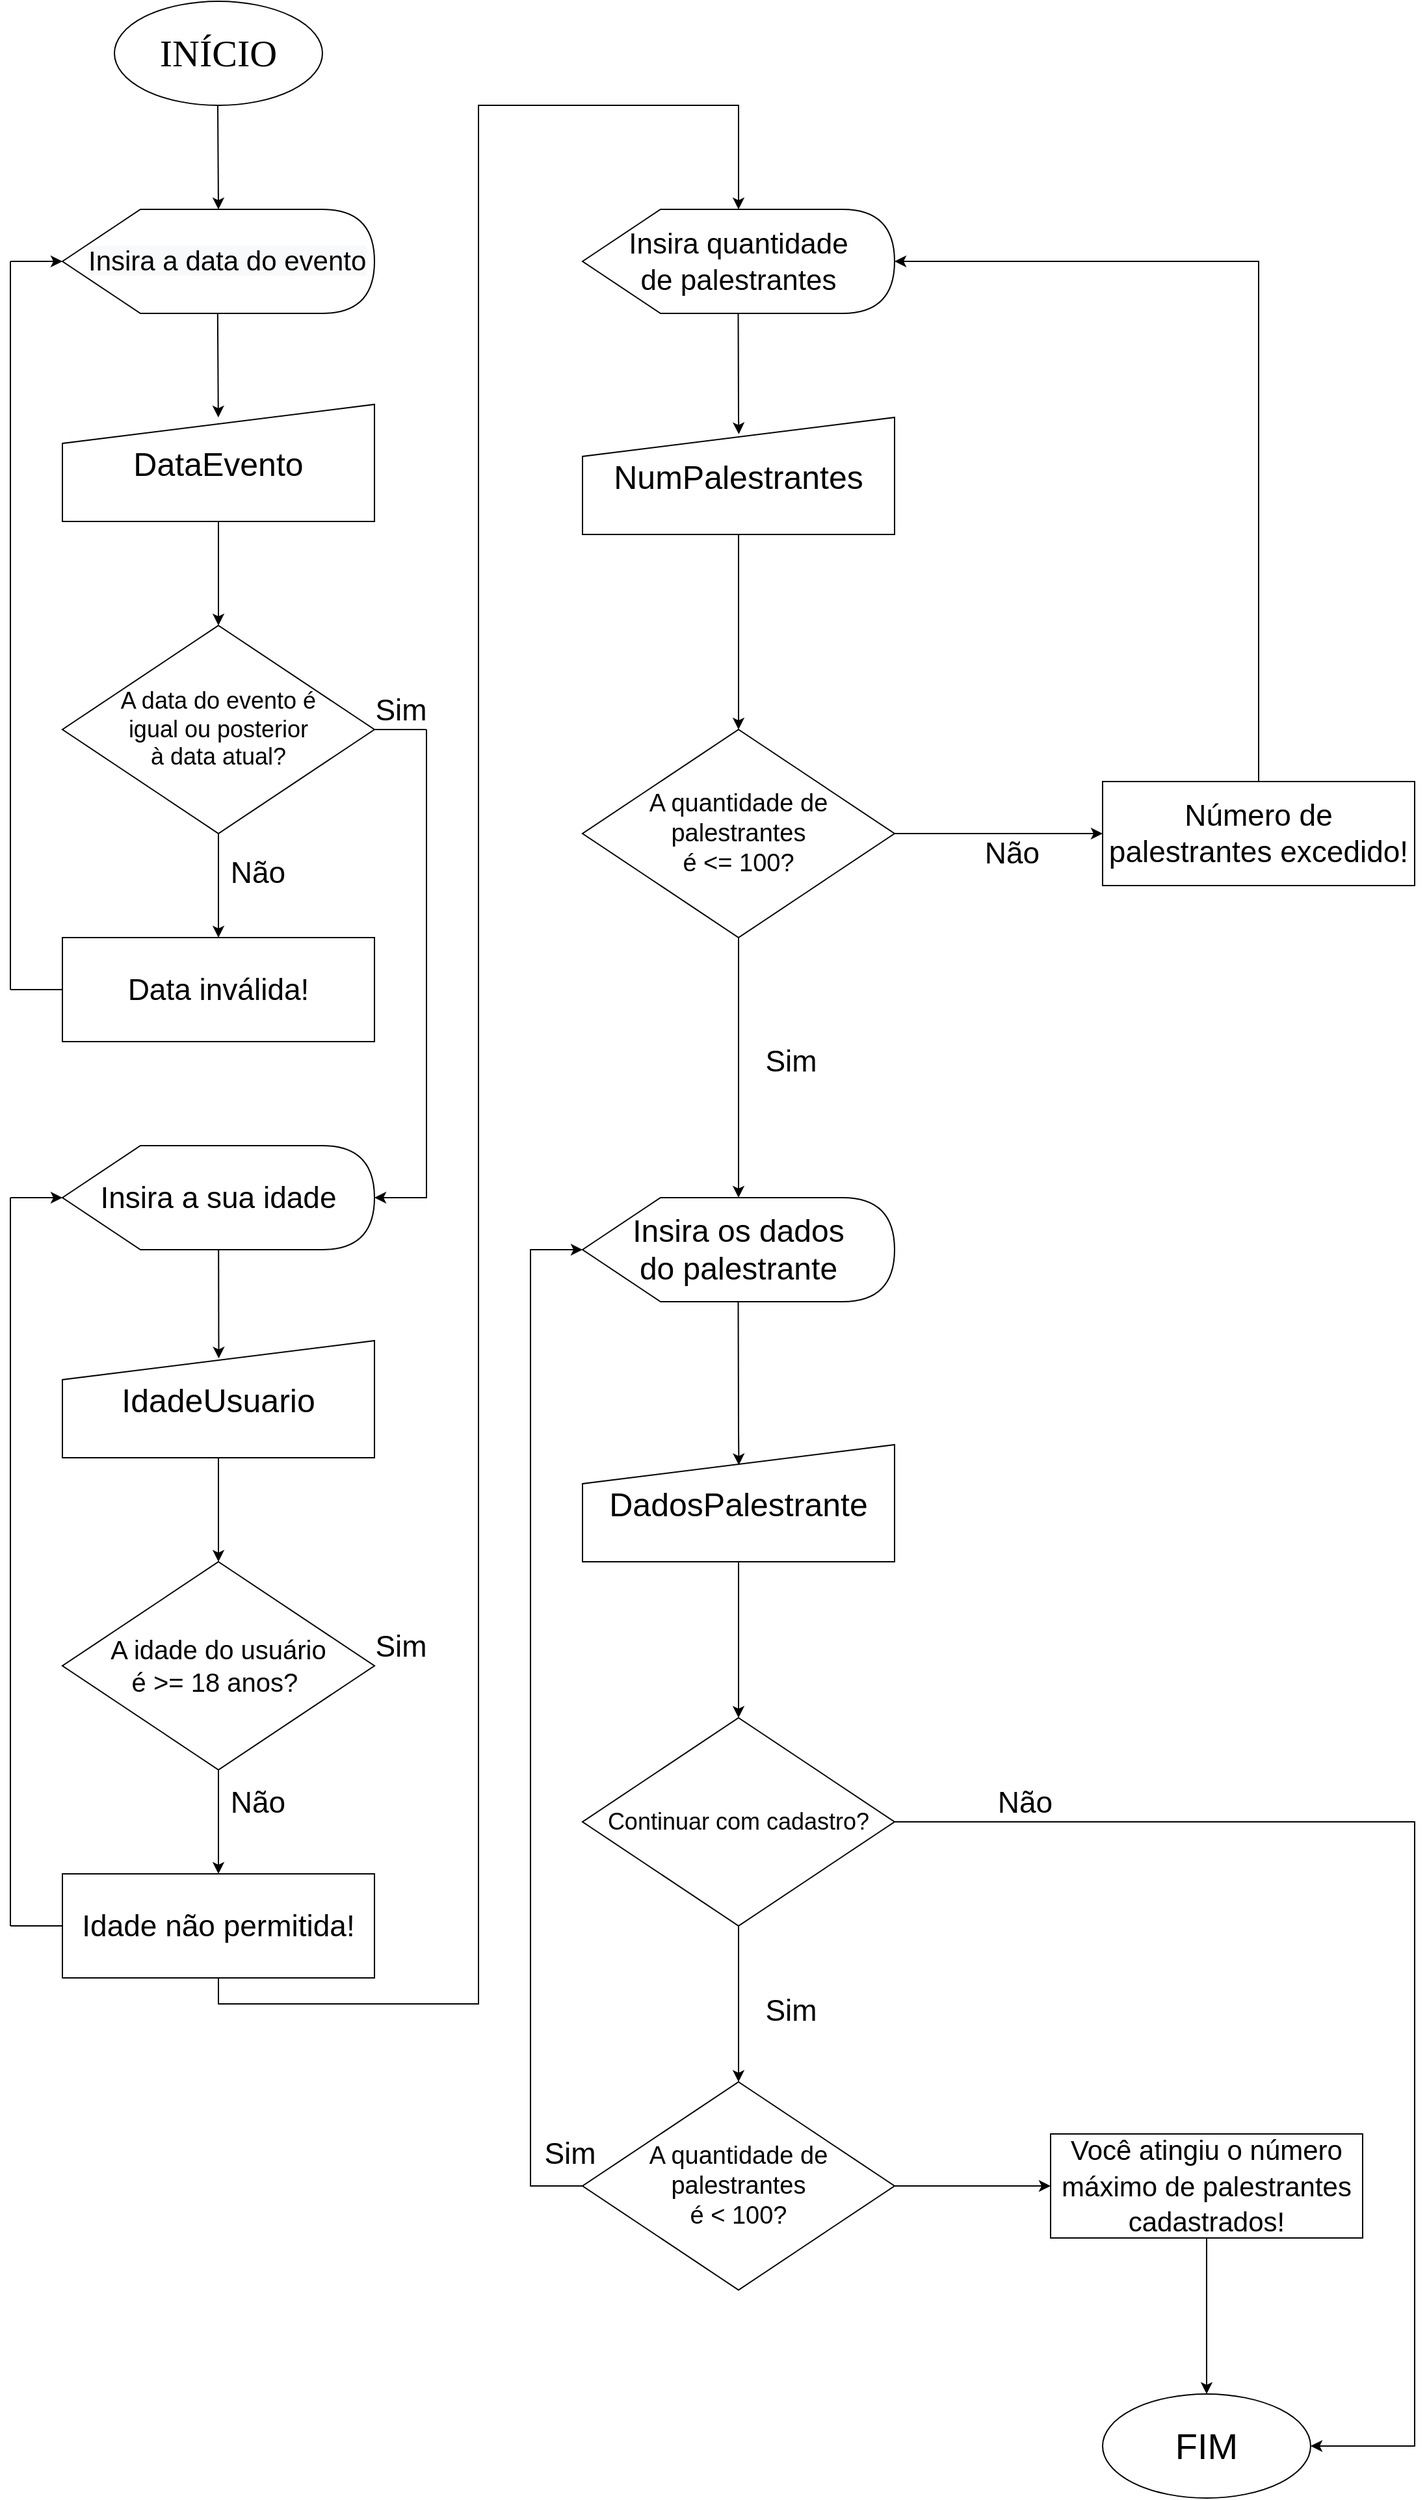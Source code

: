 <mxfile version="16.2.6" type="device"><diagram id="PqIorCl1DX-V3IBMD9YN" name="Page-1"><mxGraphModel dx="2170" dy="1105" grid="1" gridSize="10" guides="1" tooltips="1" connect="1" arrows="1" fold="1" page="1" pageScale="1" pageWidth="1200" pageHeight="1920" math="0" shadow="0"><root><mxCell id="0"/><mxCell id="1" parent="0"/><mxCell id="qtLP7vqXgKi4vPorxcYl-1" value="&lt;p&gt;&lt;font style=&quot;font-size: 29px&quot; face=&quot;Tahoma&quot;&gt;INÍCIO&lt;/font&gt;&lt;/p&gt;" style="ellipse;whiteSpace=wrap;html=1;" parent="1" vertex="1"><mxGeometry x="120" width="160" height="80" as="geometry"/></mxCell><mxCell id="qtLP7vqXgKi4vPorxcYl-2" value="" style="endArrow=classic;html=1;rounded=0;fontFamily=Tahoma;fontSize=29;" parent="1" edge="1"><mxGeometry width="50" height="50" relative="1" as="geometry"><mxPoint x="199.5" y="80" as="sourcePoint"/><mxPoint x="200" y="160" as="targetPoint"/></mxGeometry></mxCell><mxCell id="Kf6FCw9sHLFAelwF1x8P-1" value="" style="endArrow=classic;html=1;rounded=0;fontFamily=Tahoma;fontSize=29;" parent="1" edge="1"><mxGeometry width="50" height="50" relative="1" as="geometry"><mxPoint x="199.41" y="240" as="sourcePoint"/><mxPoint x="199.91" y="320" as="targetPoint"/></mxGeometry></mxCell><mxCell id="Kf6FCw9sHLFAelwF1x8P-2" value="A data do evento é&lt;br style=&quot;font-size: 18px;&quot;&gt;igual ou posterior&lt;br style=&quot;font-size: 18px;&quot;&gt;à data atual?" style="rhombus;whiteSpace=wrap;html=1;fontSize=18;" parent="1" vertex="1"><mxGeometry x="80" y="480" width="240" height="160" as="geometry"/></mxCell><mxCell id="DarVNljCFxsPIhpJIsrM-18" value="" style="shape=display;whiteSpace=wrap;html=1;fontSize=17;" parent="1" vertex="1"><mxGeometry x="80" y="160" width="240" height="80" as="geometry"/></mxCell><mxCell id="DarVNljCFxsPIhpJIsrM-20" value="&lt;span style=&quot;color: rgb(0, 0, 0); font-family: helvetica; font-size: 21px; font-style: normal; font-weight: 400; letter-spacing: normal; text-align: center; text-indent: 0px; text-transform: none; word-spacing: 0px; background-color: rgb(248, 249, 250); display: inline; float: none;&quot;&gt;Insira a data do evento&lt;/span&gt;" style="text;whiteSpace=wrap;html=1;fontSize=17;" parent="1" vertex="1"><mxGeometry x="98.11" y="180" width="240" height="40" as="geometry"/></mxCell><mxCell id="DarVNljCFxsPIhpJIsrM-21" value="DataEvento" style="shape=manualInput;whiteSpace=wrap;html=1;fontSize=25;" parent="1" vertex="1"><mxGeometry x="80" y="310" width="240" height="90" as="geometry"/></mxCell><mxCell id="DarVNljCFxsPIhpJIsrM-22" value="" style="endArrow=classic;html=1;rounded=0;fontSize=25;exitX=0.5;exitY=1;exitDx=0;exitDy=0;" parent="1" source="DarVNljCFxsPIhpJIsrM-21" edge="1"><mxGeometry width="50" height="50" relative="1" as="geometry"><mxPoint x="580" y="460" as="sourcePoint"/><mxPoint x="200" y="480" as="targetPoint"/></mxGeometry></mxCell><mxCell id="DarVNljCFxsPIhpJIsrM-23" value="" style="endArrow=classic;html=1;rounded=0;fontSize=25;entryX=1;entryY=0.5;entryDx=0;entryDy=0;entryPerimeter=0;" parent="1" target="DarVNljCFxsPIhpJIsrM-26" edge="1"><mxGeometry width="50" height="50" relative="1" as="geometry"><mxPoint x="360" y="560" as="sourcePoint"/><mxPoint x="200" y="720" as="targetPoint"/><Array as="points"><mxPoint x="360" y="920"/></Array></mxGeometry></mxCell><mxCell id="DarVNljCFxsPIhpJIsrM-26" value="Insira a sua idade" style="shape=display;whiteSpace=wrap;html=1;fontSize=23;" parent="1" vertex="1"><mxGeometry x="80" y="880" width="240" height="80" as="geometry"/></mxCell><mxCell id="DarVNljCFxsPIhpJIsrM-27" value="Sim" style="text;html=1;align=center;verticalAlign=middle;resizable=0;points=[];autosize=1;strokeColor=none;fillColor=none;fontSize=23;" parent="1" vertex="1"><mxGeometry x="310" y="530" width="60" height="30" as="geometry"/></mxCell><mxCell id="DarVNljCFxsPIhpJIsrM-29" value="" style="endArrow=classic;html=1;rounded=0;fontSize=23;exitX=0.5;exitY=1;exitDx=0;exitDy=0;" parent="1" source="Kf6FCw9sHLFAelwF1x8P-2" edge="1"><mxGeometry width="50" height="50" relative="1" as="geometry"><mxPoint x="350" y="590" as="sourcePoint"/><mxPoint x="200" y="720" as="targetPoint"/></mxGeometry></mxCell><mxCell id="DarVNljCFxsPIhpJIsrM-30" value="Data inválida!" style="rounded=0;whiteSpace=wrap;html=1;fontSize=23;" parent="1" vertex="1"><mxGeometry x="80" y="720" width="240" height="80" as="geometry"/></mxCell><mxCell id="DarVNljCFxsPIhpJIsrM-31" value="" style="endArrow=none;html=1;rounded=0;fontSize=23;exitX=0;exitY=0.5;exitDx=0;exitDy=0;" parent="1" source="DarVNljCFxsPIhpJIsrM-30" edge="1"><mxGeometry width="50" height="50" relative="1" as="geometry"><mxPoint x="350" y="590" as="sourcePoint"/><mxPoint x="40" y="760" as="targetPoint"/></mxGeometry></mxCell><mxCell id="DarVNljCFxsPIhpJIsrM-32" value="" style="endArrow=none;html=1;rounded=0;fontSize=23;" parent="1" edge="1"><mxGeometry width="50" height="50" relative="1" as="geometry"><mxPoint x="40" y="760" as="sourcePoint"/><mxPoint x="40" y="560" as="targetPoint"/></mxGeometry></mxCell><mxCell id="DarVNljCFxsPIhpJIsrM-34" value="" style="endArrow=none;html=1;rounded=0;fontSize=23;" parent="1" edge="1"><mxGeometry width="50" height="50" relative="1" as="geometry"><mxPoint x="40" y="560" as="sourcePoint"/><mxPoint x="40" y="200" as="targetPoint"/></mxGeometry></mxCell><mxCell id="DarVNljCFxsPIhpJIsrM-35" value="" style="endArrow=classic;html=1;rounded=0;fontSize=23;entryX=0;entryY=0.5;entryDx=0;entryDy=0;entryPerimeter=0;" parent="1" target="DarVNljCFxsPIhpJIsrM-18" edge="1"><mxGeometry width="50" height="50" relative="1" as="geometry"><mxPoint x="40" y="200" as="sourcePoint"/><mxPoint x="180" y="160" as="targetPoint"/></mxGeometry></mxCell><mxCell id="DarVNljCFxsPIhpJIsrM-36" value="Não" style="text;html=1;align=center;verticalAlign=middle;resizable=0;points=[];autosize=1;strokeColor=none;fillColor=none;fontSize=23;" parent="1" vertex="1"><mxGeometry x="200" y="655" width="60" height="30" as="geometry"/></mxCell><mxCell id="DarVNljCFxsPIhpJIsrM-39" value="" style="endArrow=none;html=1;rounded=0;fontSize=23;exitX=1;exitY=0.5;exitDx=0;exitDy=0;" parent="1" source="Kf6FCw9sHLFAelwF1x8P-2" edge="1"><mxGeometry width="50" height="50" relative="1" as="geometry"><mxPoint x="230" y="580" as="sourcePoint"/><mxPoint x="360" y="560" as="targetPoint"/></mxGeometry></mxCell><mxCell id="DarVNljCFxsPIhpJIsrM-40" value="" style="endArrow=classic;html=1;rounded=0;fontSize=23;entryX=0.501;entryY=0.152;entryDx=0;entryDy=0;entryPerimeter=0;" parent="1" source="DarVNljCFxsPIhpJIsrM-26" target="DarVNljCFxsPIhpJIsrM-41" edge="1"><mxGeometry width="50" height="50" relative="1" as="geometry"><mxPoint x="-20" y="840" as="sourcePoint"/><mxPoint x="198" y="1040" as="targetPoint"/><Array as="points"/></mxGeometry></mxCell><mxCell id="DarVNljCFxsPIhpJIsrM-41" value="IdadeUsuario" style="shape=manualInput;whiteSpace=wrap;html=1;fontSize=25;" parent="1" vertex="1"><mxGeometry x="80" y="1030" width="240" height="90" as="geometry"/></mxCell><mxCell id="DarVNljCFxsPIhpJIsrM-42" value="&lt;font style=&quot;font-size: 20px&quot;&gt;A idade do usuário&lt;br&gt;é &amp;gt;= 18 anos?&amp;nbsp;&lt;/font&gt;" style="rhombus;whiteSpace=wrap;html=1;fontSize=18;" parent="1" vertex="1"><mxGeometry x="80" y="1200" width="240" height="160" as="geometry"/></mxCell><mxCell id="DarVNljCFxsPIhpJIsrM-43" value="" style="endArrow=classic;html=1;rounded=0;fontSize=23;exitX=0.5;exitY=1;exitDx=0;exitDy=0;entryX=0.5;entryY=0;entryDx=0;entryDy=0;" parent="1" source="DarVNljCFxsPIhpJIsrM-41" target="DarVNljCFxsPIhpJIsrM-42" edge="1"><mxGeometry width="50" height="50" relative="1" as="geometry"><mxPoint x="350" y="1110" as="sourcePoint"/><mxPoint x="400" y="1060" as="targetPoint"/></mxGeometry></mxCell><mxCell id="z275Fys6CvhTQ8QwpHlb-25" style="edgeStyle=orthogonalEdgeStyle;rounded=0;orthogonalLoop=1;jettySize=auto;html=1;exitX=0.5;exitY=1;exitDx=0;exitDy=0;fontSize=24;" edge="1" parent="1" source="DarVNljCFxsPIhpJIsrM-44"><mxGeometry relative="1" as="geometry"><mxPoint x="600" y="160" as="targetPoint"/><Array as="points"><mxPoint x="200" y="1540"/><mxPoint x="400" y="1540"/><mxPoint x="400" y="80"/><mxPoint x="600" y="80"/></Array></mxGeometry></mxCell><mxCell id="DarVNljCFxsPIhpJIsrM-44" value="Idade não permitida!" style="rounded=0;whiteSpace=wrap;html=1;fontSize=23;" parent="1" vertex="1"><mxGeometry x="80" y="1440" width="240" height="80" as="geometry"/></mxCell><mxCell id="DarVNljCFxsPIhpJIsrM-45" value="" style="endArrow=classic;html=1;rounded=0;fontSize=20;exitX=0.5;exitY=1;exitDx=0;exitDy=0;entryX=0.5;entryY=0;entryDx=0;entryDy=0;" parent="1" source="DarVNljCFxsPIhpJIsrM-42" target="DarVNljCFxsPIhpJIsrM-44" edge="1"><mxGeometry width="50" height="50" relative="1" as="geometry"><mxPoint x="250" y="1350" as="sourcePoint"/><mxPoint x="300" y="1300" as="targetPoint"/></mxGeometry></mxCell><mxCell id="DarVNljCFxsPIhpJIsrM-46" value="" style="endArrow=none;html=1;rounded=0;fontSize=20;exitX=0;exitY=0.5;exitDx=0;exitDy=0;" parent="1" source="DarVNljCFxsPIhpJIsrM-44" edge="1"><mxGeometry width="50" height="50" relative="1" as="geometry"><mxPoint x="250" y="1350" as="sourcePoint"/><mxPoint x="40" y="1480" as="targetPoint"/></mxGeometry></mxCell><mxCell id="DarVNljCFxsPIhpJIsrM-47" value="" style="endArrow=none;html=1;rounded=0;fontSize=20;" parent="1" edge="1"><mxGeometry width="50" height="50" relative="1" as="geometry"><mxPoint x="40" y="1480" as="sourcePoint"/><mxPoint x="40" y="920" as="targetPoint"/></mxGeometry></mxCell><mxCell id="DarVNljCFxsPIhpJIsrM-48" value="" style="endArrow=classic;html=1;rounded=0;fontSize=20;entryX=0;entryY=0.5;entryDx=0;entryDy=0;entryPerimeter=0;" parent="1" target="DarVNljCFxsPIhpJIsrM-26" edge="1"><mxGeometry width="50" height="50" relative="1" as="geometry"><mxPoint x="40" y="920" as="sourcePoint"/><mxPoint x="220" y="860" as="targetPoint"/></mxGeometry></mxCell><mxCell id="DarVNljCFxsPIhpJIsrM-49" value="Não" style="text;html=1;align=center;verticalAlign=middle;resizable=0;points=[];autosize=1;strokeColor=none;fillColor=none;fontSize=23;" parent="1" vertex="1"><mxGeometry x="200" y="1370" width="60" height="30" as="geometry"/></mxCell><mxCell id="DarVNljCFxsPIhpJIsrM-50" value="&lt;font style=&quot;font-size: 22px&quot;&gt;Insira quantidade &lt;br&gt;de palestrantes&lt;/font&gt;" style="shape=display;whiteSpace=wrap;html=1;fontSize=23;" parent="1" vertex="1"><mxGeometry x="480" y="160" width="240" height="80" as="geometry"/></mxCell><mxCell id="DarVNljCFxsPIhpJIsrM-56" value="Sim" style="text;html=1;align=center;verticalAlign=middle;resizable=0;points=[];autosize=1;strokeColor=none;fillColor=none;fontSize=23;" parent="1" vertex="1"><mxGeometry x="310" y="1250" width="60" height="30" as="geometry"/></mxCell><mxCell id="z275Fys6CvhTQ8QwpHlb-1" value="" style="endArrow=classic;html=1;rounded=0;exitX=0.499;exitY=1.001;exitDx=0;exitDy=0;exitPerimeter=0;entryX=0.501;entryY=0.143;entryDx=0;entryDy=0;entryPerimeter=0;" edge="1" parent="1" source="DarVNljCFxsPIhpJIsrM-50" target="z275Fys6CvhTQ8QwpHlb-2"><mxGeometry width="50" height="50" relative="1" as="geometry"><mxPoint x="1160" y="130" as="sourcePoint"/><mxPoint x="680" y="320" as="targetPoint"/><Array as="points"><mxPoint x="600" y="320"/></Array></mxGeometry></mxCell><mxCell id="z275Fys6CvhTQ8QwpHlb-38" style="edgeStyle=orthogonalEdgeStyle;rounded=0;orthogonalLoop=1;jettySize=auto;html=1;entryX=0.5;entryY=0;entryDx=0;entryDy=0;fontSize=24;" edge="1" parent="1" source="z275Fys6CvhTQ8QwpHlb-2" target="z275Fys6CvhTQ8QwpHlb-28"><mxGeometry relative="1" as="geometry"/></mxCell><mxCell id="z275Fys6CvhTQ8QwpHlb-2" value="NumPalestrantes" style="shape=manualInput;whiteSpace=wrap;html=1;fontSize=25;" vertex="1" parent="1"><mxGeometry x="480" y="320" width="240" height="90" as="geometry"/></mxCell><mxCell id="z275Fys6CvhTQ8QwpHlb-26" value="" style="edgeStyle=orthogonalEdgeStyle;rounded=0;orthogonalLoop=1;jettySize=auto;html=1;fontSize=22;" edge="1" parent="1" source="z275Fys6CvhTQ8QwpHlb-28" target="z275Fys6CvhTQ8QwpHlb-29"><mxGeometry relative="1" as="geometry"><Array as="points"><mxPoint x="750" y="640"/><mxPoint x="750" y="640"/></Array></mxGeometry></mxCell><mxCell id="z275Fys6CvhTQ8QwpHlb-27" value="" style="edgeStyle=orthogonalEdgeStyle;rounded=0;orthogonalLoop=1;jettySize=auto;html=1;fontSize=22;" edge="1" parent="1" source="z275Fys6CvhTQ8QwpHlb-28" target="z275Fys6CvhTQ8QwpHlb-31"><mxGeometry relative="1" as="geometry"/></mxCell><mxCell id="z275Fys6CvhTQ8QwpHlb-28" value="&lt;span style=&quot;font-size: 19px&quot;&gt;A quantidade de &lt;br&gt;palestrantes &lt;br&gt;é &amp;lt;= 100?&lt;/span&gt;" style="rhombus;whiteSpace=wrap;html=1;fontSize=13;" vertex="1" parent="1"><mxGeometry x="480" y="560" width="240" height="160" as="geometry"/></mxCell><mxCell id="z275Fys6CvhTQ8QwpHlb-41" style="edgeStyle=orthogonalEdgeStyle;rounded=0;orthogonalLoop=1;jettySize=auto;html=1;entryX=1;entryY=0.5;entryDx=0;entryDy=0;entryPerimeter=0;fontSize=24;" edge="1" parent="1" source="z275Fys6CvhTQ8QwpHlb-29" target="DarVNljCFxsPIhpJIsrM-50"><mxGeometry relative="1" as="geometry"><Array as="points"><mxPoint x="1000" y="200"/></Array></mxGeometry></mxCell><mxCell id="z275Fys6CvhTQ8QwpHlb-29" value="Número de palestrantes excedido!" style="rounded=0;whiteSpace=wrap;html=1;fontSize=23;" vertex="1" parent="1"><mxGeometry x="880" y="600" width="240" height="80" as="geometry"/></mxCell><mxCell id="z275Fys6CvhTQ8QwpHlb-30" value="Não" style="text;html=1;align=center;verticalAlign=middle;resizable=0;points=[];autosize=1;strokeColor=none;fillColor=none;fontSize=23;" vertex="1" parent="1"><mxGeometry x="780" y="640" width="60" height="30" as="geometry"/></mxCell><mxCell id="z275Fys6CvhTQ8QwpHlb-31" value="Insira os dados &lt;br style=&quot;font-size: 24px&quot;&gt;do palestrante" style="shape=display;whiteSpace=wrap;html=1;fontSize=24;" vertex="1" parent="1"><mxGeometry x="480" y="920" width="240" height="80" as="geometry"/></mxCell><mxCell id="z275Fys6CvhTQ8QwpHlb-32" value="Sim" style="text;html=1;align=center;verticalAlign=middle;resizable=0;points=[];autosize=1;strokeColor=none;fillColor=none;fontSize=23;" vertex="1" parent="1"><mxGeometry x="610" y="800" width="60" height="30" as="geometry"/></mxCell><mxCell id="z275Fys6CvhTQ8QwpHlb-33" style="edgeStyle=orthogonalEdgeStyle;rounded=0;orthogonalLoop=1;jettySize=auto;html=1;exitX=0.5;exitY=1;exitDx=0;exitDy=0;entryX=0.5;entryY=0;entryDx=0;entryDy=0;fontSize=24;" edge="1" parent="1" source="z275Fys6CvhTQ8QwpHlb-34" target="z275Fys6CvhTQ8QwpHlb-36"><mxGeometry relative="1" as="geometry"/></mxCell><mxCell id="z275Fys6CvhTQ8QwpHlb-34" value="DadosPalestrante" style="shape=manualInput;whiteSpace=wrap;html=1;fontSize=25;" vertex="1" parent="1"><mxGeometry x="480" y="1110" width="240" height="90" as="geometry"/></mxCell><mxCell id="z275Fys6CvhTQ8QwpHlb-35" value="" style="endArrow=classic;html=1;rounded=0;fontSize=24;exitX=0.499;exitY=0.996;exitDx=0;exitDy=0;exitPerimeter=0;entryX=0.501;entryY=0.174;entryDx=0;entryDy=0;entryPerimeter=0;" edge="1" parent="1" source="z275Fys6CvhTQ8QwpHlb-31" target="z275Fys6CvhTQ8QwpHlb-34"><mxGeometry width="50" height="50" relative="1" as="geometry"><mxPoint x="340" y="1200" as="sourcePoint"/><mxPoint x="600" y="1120" as="targetPoint"/><Array as="points"><mxPoint x="600" y="1100"/></Array></mxGeometry></mxCell><mxCell id="z275Fys6CvhTQ8QwpHlb-44" style="edgeStyle=orthogonalEdgeStyle;rounded=0;orthogonalLoop=1;jettySize=auto;html=1;exitX=0.5;exitY=1;exitDx=0;exitDy=0;entryX=0.5;entryY=0;entryDx=0;entryDy=0;fontSize=24;" edge="1" parent="1" source="z275Fys6CvhTQ8QwpHlb-36" target="z275Fys6CvhTQ8QwpHlb-42"><mxGeometry relative="1" as="geometry"/></mxCell><mxCell id="z275Fys6CvhTQ8QwpHlb-57" style="edgeStyle=orthogonalEdgeStyle;rounded=0;orthogonalLoop=1;jettySize=auto;html=1;exitX=1;exitY=0.5;exitDx=0;exitDy=0;entryX=1;entryY=0.5;entryDx=0;entryDy=0;fontSize=28;" edge="1" parent="1" source="z275Fys6CvhTQ8QwpHlb-36" target="z275Fys6CvhTQ8QwpHlb-50"><mxGeometry relative="1" as="geometry"><Array as="points"><mxPoint x="1120" y="1400"/><mxPoint x="1120" y="1880"/></Array></mxGeometry></mxCell><mxCell id="z275Fys6CvhTQ8QwpHlb-36" value="Continuar com cadastro?" style="rhombus;whiteSpace=wrap;html=1;fontSize=18;" vertex="1" parent="1"><mxGeometry x="480" y="1320" width="240" height="160" as="geometry"/></mxCell><mxCell id="z275Fys6CvhTQ8QwpHlb-45" style="edgeStyle=orthogonalEdgeStyle;rounded=0;orthogonalLoop=1;jettySize=auto;html=1;exitX=0;exitY=0.5;exitDx=0;exitDy=0;entryX=0;entryY=0.5;entryDx=0;entryDy=0;entryPerimeter=0;fontSize=24;" edge="1" parent="1" source="z275Fys6CvhTQ8QwpHlb-42" target="z275Fys6CvhTQ8QwpHlb-31"><mxGeometry relative="1" as="geometry"><Array as="points"><mxPoint x="440" y="1680"/><mxPoint x="440" y="960"/></Array></mxGeometry></mxCell><mxCell id="z275Fys6CvhTQ8QwpHlb-49" style="edgeStyle=orthogonalEdgeStyle;rounded=0;orthogonalLoop=1;jettySize=auto;html=1;exitX=1;exitY=0.5;exitDx=0;exitDy=0;fontSize=21;" edge="1" parent="1" source="z275Fys6CvhTQ8QwpHlb-42" target="z275Fys6CvhTQ8QwpHlb-48"><mxGeometry relative="1" as="geometry"/></mxCell><mxCell id="z275Fys6CvhTQ8QwpHlb-42" value="&lt;span style=&quot;font-size: 19px&quot;&gt;A quantidade de &lt;br&gt;palestrantes &lt;br&gt;é &amp;lt; 100?&lt;/span&gt;" style="rhombus;whiteSpace=wrap;html=1;fontSize=13;" vertex="1" parent="1"><mxGeometry x="480" y="1600" width="240" height="160" as="geometry"/></mxCell><mxCell id="z275Fys6CvhTQ8QwpHlb-46" value="Sim" style="text;html=1;align=center;verticalAlign=middle;resizable=0;points=[];autosize=1;strokeColor=none;fillColor=none;fontSize=23;" vertex="1" parent="1"><mxGeometry x="610" y="1530" width="60" height="30" as="geometry"/></mxCell><mxCell id="z275Fys6CvhTQ8QwpHlb-47" value="Sim" style="text;html=1;align=center;verticalAlign=middle;resizable=0;points=[];autosize=1;strokeColor=none;fillColor=none;fontSize=23;rotation=0;" vertex="1" parent="1"><mxGeometry x="440" y="1640" width="60" height="30" as="geometry"/></mxCell><mxCell id="z275Fys6CvhTQ8QwpHlb-56" style="edgeStyle=orthogonalEdgeStyle;rounded=0;orthogonalLoop=1;jettySize=auto;html=1;exitX=0.5;exitY=1;exitDx=0;exitDy=0;fontSize=28;" edge="1" parent="1" source="z275Fys6CvhTQ8QwpHlb-48" target="z275Fys6CvhTQ8QwpHlb-50"><mxGeometry relative="1" as="geometry"/></mxCell><mxCell id="z275Fys6CvhTQ8QwpHlb-48" value="&lt;font style=&quot;font-size: 21px&quot;&gt;Você atingiu o número máximo de palestrantes cadastrados!&lt;/font&gt;" style="rounded=0;whiteSpace=wrap;html=1;fontSize=23;" vertex="1" parent="1"><mxGeometry x="840" y="1640" width="240" height="80" as="geometry"/></mxCell><mxCell id="z275Fys6CvhTQ8QwpHlb-50" value="&lt;font style=&quot;font-size: 28px&quot;&gt;FIM&lt;/font&gt;" style="ellipse;whiteSpace=wrap;html=1;fontSize=21;" vertex="1" parent="1"><mxGeometry x="880" y="1840" width="160" height="80" as="geometry"/></mxCell><mxCell id="z275Fys6CvhTQ8QwpHlb-58" value="Não" style="text;html=1;align=center;verticalAlign=middle;resizable=0;points=[];autosize=1;strokeColor=none;fillColor=none;fontSize=23;" vertex="1" parent="1"><mxGeometry x="790" y="1370" width="60" height="30" as="geometry"/></mxCell></root></mxGraphModel></diagram></mxfile>